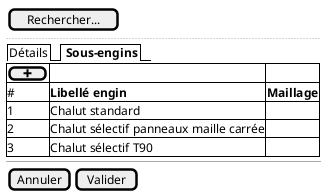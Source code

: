 @startsalt

{
    {
                         | [Rechercher...]
    }
    ..

    {
        {/ Détails | <b> Sous-engins }
    }

    {#
      [ <&plus> ] |  .              | .
      # | <b>Libellé engin | <b>Maillage
      1 | Chalut standard | .
      2 | Chalut sélectif panneaux maille carrée | .
      3 | Chalut sélectif T90 | .
    }

  --

  {
    [Annuler] | [Valider]
  }
}
@endsalt
